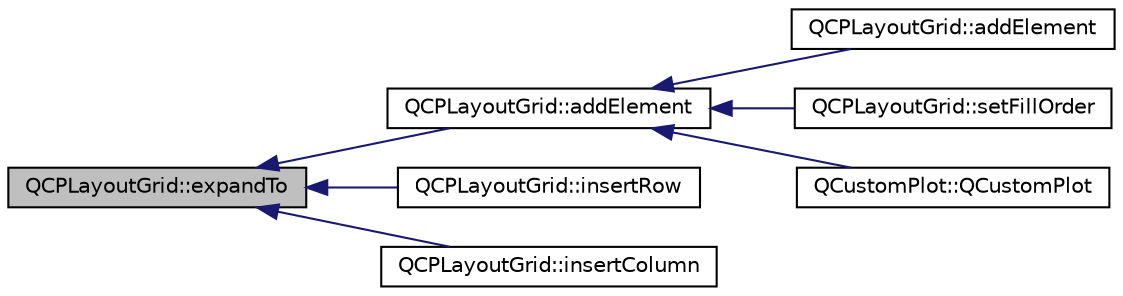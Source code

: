 digraph "QCPLayoutGrid::expandTo"
{
  edge [fontname="Helvetica",fontsize="10",labelfontname="Helvetica",labelfontsize="10"];
  node [fontname="Helvetica",fontsize="10",shape=record];
  rankdir="LR";
  Node130 [label="QCPLayoutGrid::expandTo",height=0.2,width=0.4,color="black", fillcolor="grey75", style="filled", fontcolor="black"];
  Node130 -> Node131 [dir="back",color="midnightblue",fontsize="10",style="solid",fontname="Helvetica"];
  Node131 [label="QCPLayoutGrid::addElement",height=0.2,width=0.4,color="black", fillcolor="white", style="filled",URL="$class_q_c_p_layout_grid.html#adff1a2ca691ed83d2d24a4cd1fe17012"];
  Node131 -> Node132 [dir="back",color="midnightblue",fontsize="10",style="solid",fontname="Helvetica"];
  Node132 [label="QCPLayoutGrid::addElement",height=0.2,width=0.4,color="black", fillcolor="white", style="filled",URL="$class_q_c_p_layout_grid.html#a4c44025dd25acd27e053cadfd448ad7b"];
  Node131 -> Node133 [dir="back",color="midnightblue",fontsize="10",style="solid",fontname="Helvetica"];
  Node133 [label="QCPLayoutGrid::setFillOrder",height=0.2,width=0.4,color="black", fillcolor="white", style="filled",URL="$class_q_c_p_layout_grid.html#affc2f3cfd22f28698c5b29b960d2a391"];
  Node131 -> Node134 [dir="back",color="midnightblue",fontsize="10",style="solid",fontname="Helvetica"];
  Node134 [label="QCustomPlot::QCustomPlot",height=0.2,width=0.4,color="black", fillcolor="white", style="filled",URL="$class_q_custom_plot.html#a45b99626558651a6428b83972b0b34b8"];
  Node130 -> Node135 [dir="back",color="midnightblue",fontsize="10",style="solid",fontname="Helvetica"];
  Node135 [label="QCPLayoutGrid::insertRow",height=0.2,width=0.4,color="black", fillcolor="white", style="filled",URL="$class_q_c_p_layout_grid.html#a48af3dd7c3a653d9c3d7dd99bd02e838"];
  Node130 -> Node136 [dir="back",color="midnightblue",fontsize="10",style="solid",fontname="Helvetica"];
  Node136 [label="QCPLayoutGrid::insertColumn",height=0.2,width=0.4,color="black", fillcolor="white", style="filled",URL="$class_q_c_p_layout_grid.html#a1e880a321dbe8b43b471ccd764433dc4"];
}
